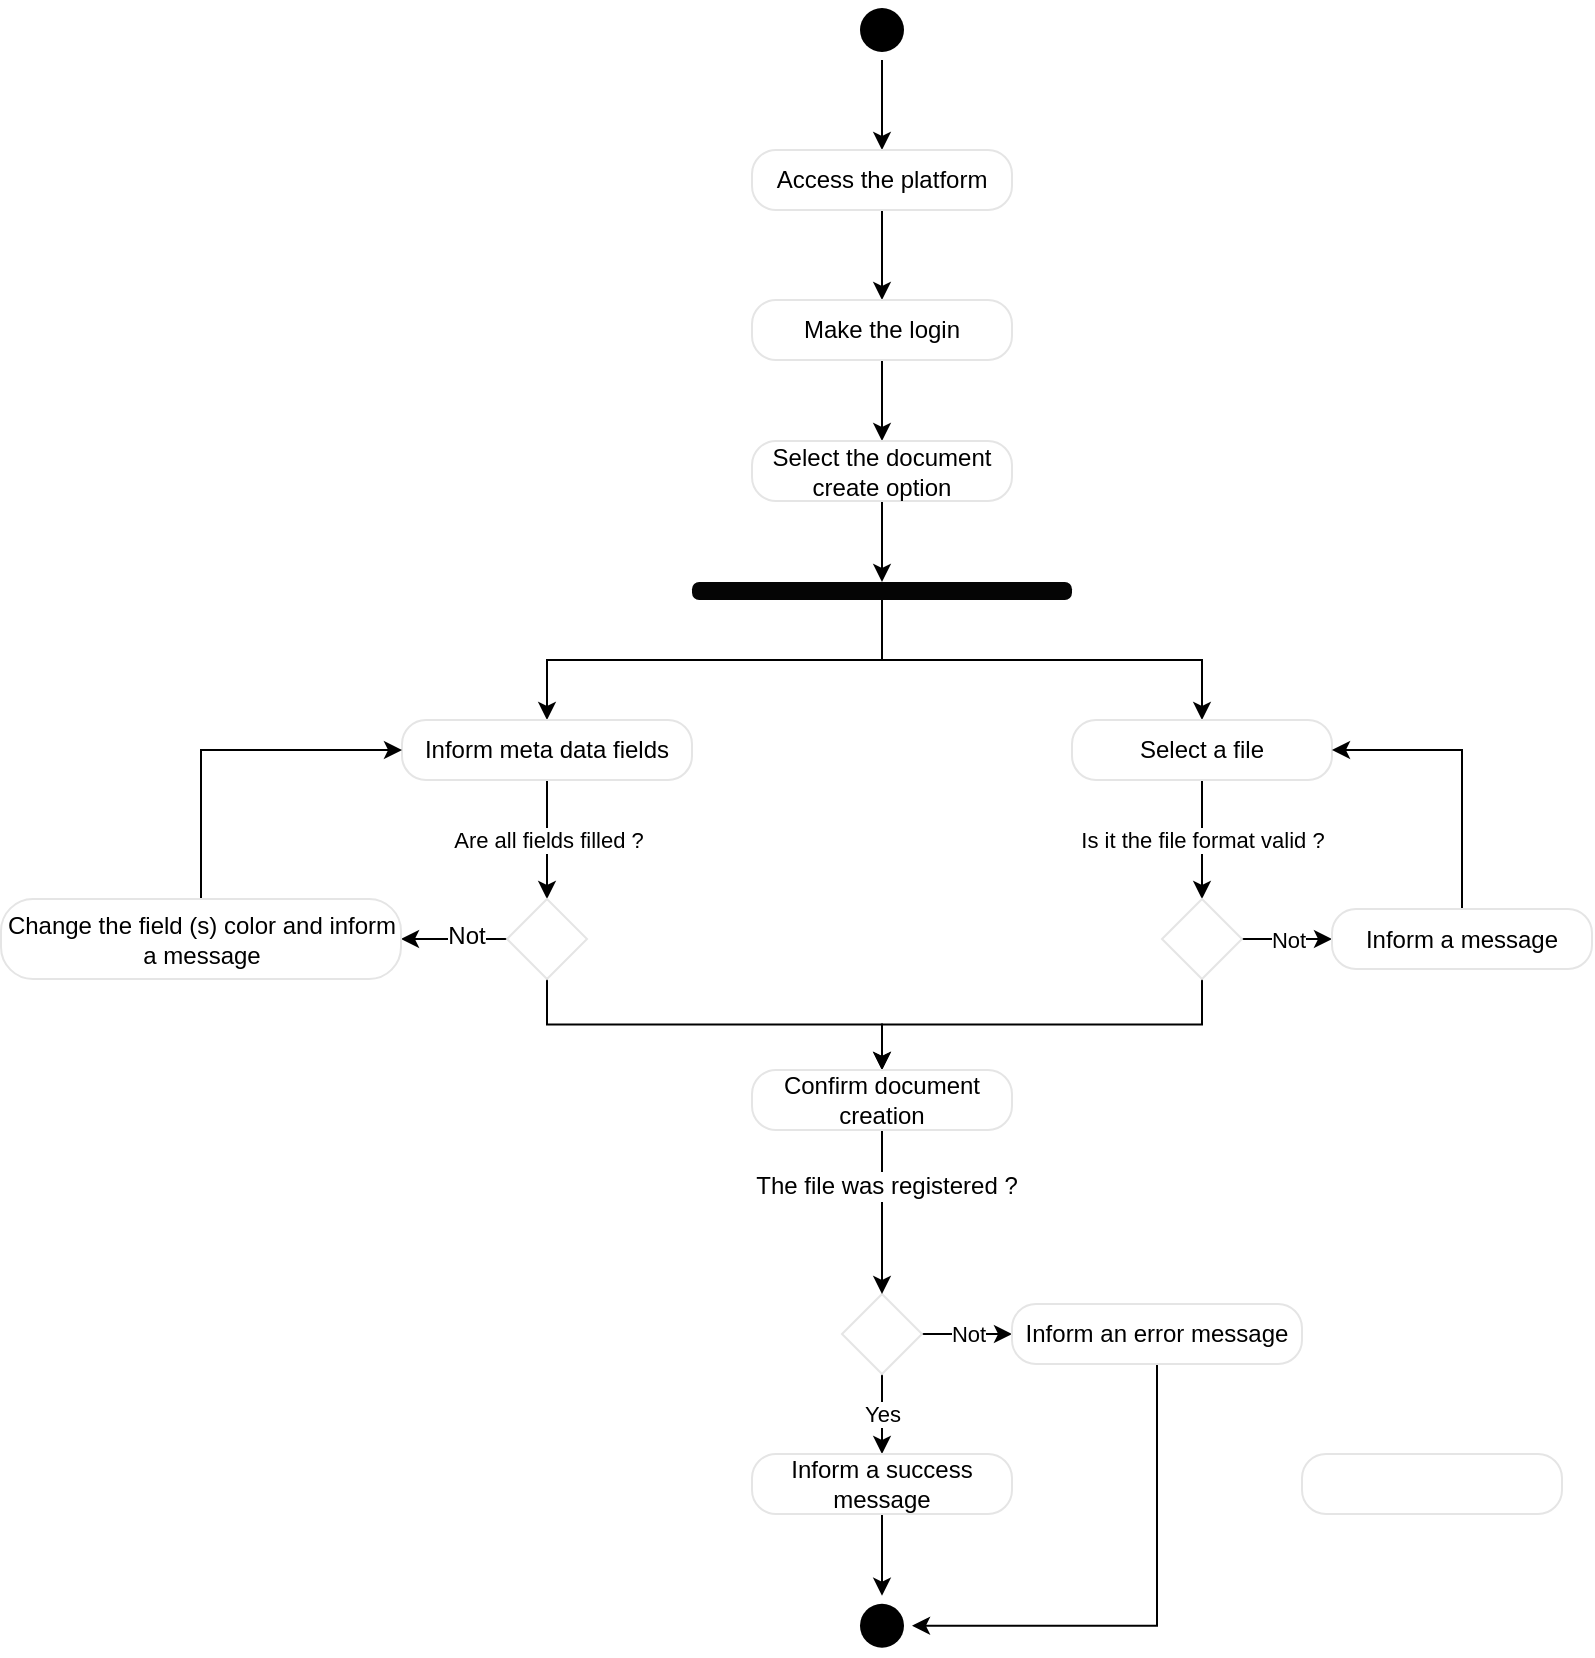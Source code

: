 <mxfile version="10.6.7" type="device"><diagram id="WFpB8vcNrH7p7pJ3ZmiU" name="Page-1"><mxGraphModel dx="2207" dy="559" grid="1" gridSize="10" guides="1" tooltips="1" connect="1" arrows="1" fold="1" page="1" pageScale="1" pageWidth="827" pageHeight="1169" math="0" shadow="0"><root><mxCell id="0"/><mxCell id="1" parent="0"/><mxCell id="CXE8C3VurND8vPaSKY2t-8" style="edgeStyle=orthogonalEdgeStyle;rounded=0;orthogonalLoop=1;jettySize=auto;html=1;exitX=0.5;exitY=1;exitDx=0;exitDy=0;" parent="1" source="CXE8C3VurND8vPaSKY2t-4" target="CXE8C3VurND8vPaSKY2t-6" edge="1"><mxGeometry relative="1" as="geometry"/></mxCell><mxCell id="CXE8C3VurND8vPaSKY2t-4" value="" style="ellipse;html=1;shape=startState;fillColor=#000000;strokeColor=none;" parent="1" vertex="1"><mxGeometry x="325" y="155" width="30" height="30" as="geometry"/></mxCell><mxCell id="CXE8C3VurND8vPaSKY2t-14" style="edgeStyle=orthogonalEdgeStyle;rounded=0;orthogonalLoop=1;jettySize=auto;html=1;" parent="1" source="CXE8C3VurND8vPaSKY2t-6" target="CXE8C3VurND8vPaSKY2t-11" edge="1"><mxGeometry relative="1" as="geometry"/></mxCell><mxCell id="CXE8C3VurND8vPaSKY2t-6" value="Access the platform" style="rounded=1;whiteSpace=wrap;html=1;arcSize=40;fontColor=#000000;fillColor=#FFFFFF;strokeColor=#e5e5e5;" parent="1" vertex="1"><mxGeometry x="275" y="230" width="130" height="30" as="geometry"/></mxCell><mxCell id="CXE8C3VurND8vPaSKY2t-33" style="edgeStyle=orthogonalEdgeStyle;rounded=0;orthogonalLoop=1;jettySize=auto;html=1;exitX=0.5;exitY=1;exitDx=0;exitDy=0;entryX=0.5;entryY=0;entryDx=0;entryDy=0;" parent="1" source="CXE8C3VurND8vPaSKY2t-11" target="CXE8C3VurND8vPaSKY2t-32" edge="1"><mxGeometry relative="1" as="geometry"/></mxCell><mxCell id="CXE8C3VurND8vPaSKY2t-11" value="Make the login&lt;br&gt;" style="rounded=1;whiteSpace=wrap;html=1;arcSize=40;fontColor=#000000;fillColor=#FFFFFF;strokeColor=#e5e5e5;" parent="1" vertex="1"><mxGeometry x="275" y="305" width="130" height="30" as="geometry"/></mxCell><mxCell id="CXE8C3VurND8vPaSKY2t-35" style="edgeStyle=orthogonalEdgeStyle;rounded=0;orthogonalLoop=1;jettySize=auto;html=1;exitX=0.5;exitY=1;exitDx=0;exitDy=0;entryX=0.5;entryY=0;entryDx=0;entryDy=0;" parent="1" source="CXE8C3VurND8vPaSKY2t-32" target="CXE8C3VurND8vPaSKY2t-34" edge="1"><mxGeometry relative="1" as="geometry"/></mxCell><mxCell id="CXE8C3VurND8vPaSKY2t-32" value="Select the document create option&lt;br&gt;" style="rounded=1;whiteSpace=wrap;html=1;arcSize=40;fontColor=#000000;fillColor=#FFFFFF;strokeColor=#e5e5e5;" parent="1" vertex="1"><mxGeometry x="275" y="375.5" width="130" height="30" as="geometry"/></mxCell><mxCell id="CXE8C3VurND8vPaSKY2t-38" style="edgeStyle=orthogonalEdgeStyle;rounded=0;orthogonalLoop=1;jettySize=auto;html=1;" parent="1" source="CXE8C3VurND8vPaSKY2t-34" target="CXE8C3VurND8vPaSKY2t-37" edge="1"><mxGeometry relative="1" as="geometry"/></mxCell><mxCell id="CXE8C3VurND8vPaSKY2t-39" style="edgeStyle=orthogonalEdgeStyle;rounded=0;orthogonalLoop=1;jettySize=auto;html=1;" parent="1" source="CXE8C3VurND8vPaSKY2t-34" target="CXE8C3VurND8vPaSKY2t-36" edge="1"><mxGeometry relative="1" as="geometry"/></mxCell><mxCell id="CXE8C3VurND8vPaSKY2t-34" value="" style="rounded=1;whiteSpace=wrap;html=1;arcSize=40;fontColor=#000000;fillColor=#050505;strokeColor=none;" parent="1" vertex="1"><mxGeometry x="245" y="446" width="190" height="9" as="geometry"/></mxCell><mxCell id="CXE8C3VurND8vPaSKY2t-42" value="Is it the file format valid ?" style="edgeStyle=orthogonalEdgeStyle;rounded=0;orthogonalLoop=1;jettySize=auto;html=1;exitX=0.5;exitY=1;exitDx=0;exitDy=0;entryX=0.5;entryY=0;entryDx=0;entryDy=0;" parent="1" source="CXE8C3VurND8vPaSKY2t-36" target="CXE8C3VurND8vPaSKY2t-40" edge="1"><mxGeometry relative="1" as="geometry"/></mxCell><mxCell id="CXE8C3VurND8vPaSKY2t-36" value="Select a file&lt;br&gt;" style="rounded=1;whiteSpace=wrap;html=1;arcSize=40;fontColor=#000000;fillColor=#FFFFFF;strokeColor=#e5e5e5;" parent="1" vertex="1"><mxGeometry x="435" y="515" width="130" height="30" as="geometry"/></mxCell><mxCell id="CXE8C3VurND8vPaSKY2t-44" value="Are&amp;nbsp;all fields filled ?" style="edgeStyle=orthogonalEdgeStyle;rounded=0;orthogonalLoop=1;jettySize=auto;html=1;entryX=0.5;entryY=0;entryDx=0;entryDy=0;" parent="1" source="CXE8C3VurND8vPaSKY2t-37" target="CXE8C3VurND8vPaSKY2t-41" edge="1"><mxGeometry relative="1" as="geometry"/></mxCell><mxCell id="CXE8C3VurND8vPaSKY2t-37" value="Inform meta data fields&lt;br&gt;" style="rounded=1;whiteSpace=wrap;html=1;arcSize=40;fontColor=#000000;fillColor=#FFFFFF;strokeColor=#e5e5e5;" parent="1" vertex="1"><mxGeometry x="100" y="515" width="145" height="30" as="geometry"/></mxCell><mxCell id="CXE8C3VurND8vPaSKY2t-50" value="Not" style="edgeStyle=orthogonalEdgeStyle;rounded=0;orthogonalLoop=1;jettySize=auto;html=1;exitX=1;exitY=0.5;exitDx=0;exitDy=0;" parent="1" source="CXE8C3VurND8vPaSKY2t-40" target="CXE8C3VurND8vPaSKY2t-49" edge="1"><mxGeometry relative="1" as="geometry"/></mxCell><mxCell id="CXE8C3VurND8vPaSKY2t-62" style="edgeStyle=orthogonalEdgeStyle;rounded=0;orthogonalLoop=1;jettySize=auto;html=1;exitX=0.5;exitY=1;exitDx=0;exitDy=0;entryX=0.5;entryY=0;entryDx=0;entryDy=0;" parent="1" source="CXE8C3VurND8vPaSKY2t-40" target="CXE8C3VurND8vPaSKY2t-60" edge="1"><mxGeometry relative="1" as="geometry"/></mxCell><mxCell id="CXE8C3VurND8vPaSKY2t-40" value="" style="rhombus;whiteSpace=wrap;html=1;strokeColor=#e5e5e5;fillColor=#FFFFFF;" parent="1" vertex="1"><mxGeometry x="480" y="604.5" width="40" height="40" as="geometry"/></mxCell><mxCell id="CXE8C3VurND8vPaSKY2t-53" style="edgeStyle=orthogonalEdgeStyle;rounded=0;orthogonalLoop=1;jettySize=auto;html=1;exitX=0;exitY=0.5;exitDx=0;exitDy=0;entryX=1;entryY=0.5;entryDx=0;entryDy=0;" parent="1" source="CXE8C3VurND8vPaSKY2t-41" target="CXE8C3VurND8vPaSKY2t-52" edge="1"><mxGeometry relative="1" as="geometry"/></mxCell><mxCell id="CXE8C3VurND8vPaSKY2t-56" value="Not" style="text;html=1;resizable=0;points=[];align=center;verticalAlign=middle;labelBackgroundColor=#ffffff;" parent="CXE8C3VurND8vPaSKY2t-53" vertex="1" connectable="0"><mxGeometry x="-0.214" y="-2" relative="1" as="geometry"><mxPoint as="offset"/></mxGeometry></mxCell><mxCell id="CXE8C3VurND8vPaSKY2t-61" style="edgeStyle=orthogonalEdgeStyle;rounded=0;orthogonalLoop=1;jettySize=auto;html=1;exitX=0.5;exitY=1;exitDx=0;exitDy=0;" parent="1" source="CXE8C3VurND8vPaSKY2t-41" target="CXE8C3VurND8vPaSKY2t-60" edge="1"><mxGeometry relative="1" as="geometry"/></mxCell><mxCell id="CXE8C3VurND8vPaSKY2t-41" value="" style="rhombus;whiteSpace=wrap;html=1;strokeColor=#e5e5e5;fillColor=#FFFFFF;" parent="1" vertex="1"><mxGeometry x="152.5" y="604.5" width="40" height="40" as="geometry"/></mxCell><mxCell id="CXE8C3VurND8vPaSKY2t-51" style="edgeStyle=orthogonalEdgeStyle;rounded=0;orthogonalLoop=1;jettySize=auto;html=1;exitX=0.5;exitY=0;exitDx=0;exitDy=0;entryX=1;entryY=0.5;entryDx=0;entryDy=0;" parent="1" source="CXE8C3VurND8vPaSKY2t-49" target="CXE8C3VurND8vPaSKY2t-36" edge="1"><mxGeometry relative="1" as="geometry"/></mxCell><mxCell id="CXE8C3VurND8vPaSKY2t-49" value="Inform a message&lt;br&gt;" style="rounded=1;whiteSpace=wrap;html=1;arcSize=40;fontColor=#000000;fillColor=#FFFFFF;strokeColor=#e5e5e5;" parent="1" vertex="1"><mxGeometry x="565" y="609.5" width="130" height="30" as="geometry"/></mxCell><mxCell id="CXE8C3VurND8vPaSKY2t-55" style="edgeStyle=orthogonalEdgeStyle;rounded=0;orthogonalLoop=1;jettySize=auto;html=1;exitX=0.5;exitY=0;exitDx=0;exitDy=0;entryX=0;entryY=0.5;entryDx=0;entryDy=0;" parent="1" source="CXE8C3VurND8vPaSKY2t-52" target="CXE8C3VurND8vPaSKY2t-37" edge="1"><mxGeometry relative="1" as="geometry"/></mxCell><mxCell id="CXE8C3VurND8vPaSKY2t-52" value="Change the field (s) color and inform a message&lt;br&gt;" style="rounded=1;whiteSpace=wrap;html=1;arcSize=40;fontColor=#000000;fillColor=#FFFFFF;strokeColor=#e5e5e5;" parent="1" vertex="1"><mxGeometry x="-100.5" y="604.5" width="200" height="40" as="geometry"/></mxCell><mxCell id="CXE8C3VurND8vPaSKY2t-70" value="Yes" style="edgeStyle=orthogonalEdgeStyle;rounded=0;orthogonalLoop=1;jettySize=auto;html=1;exitX=0.5;exitY=1;exitDx=0;exitDy=0;" parent="1" source="CXE8C3VurND8vPaSKY2t-57" target="CXE8C3VurND8vPaSKY2t-66" edge="1"><mxGeometry relative="1" as="geometry"/></mxCell><mxCell id="CXE8C3VurND8vPaSKY2t-73" value="Not" style="edgeStyle=orthogonalEdgeStyle;rounded=0;orthogonalLoop=1;jettySize=auto;html=1;exitX=1;exitY=0.5;exitDx=0;exitDy=0;" parent="1" source="CXE8C3VurND8vPaSKY2t-57" target="CXE8C3VurND8vPaSKY2t-72" edge="1"><mxGeometry relative="1" as="geometry"/></mxCell><mxCell id="CXE8C3VurND8vPaSKY2t-57" value="" style="rhombus;whiteSpace=wrap;html=1;strokeColor=#e5e5e5;fillColor=#FFFFFF;" parent="1" vertex="1"><mxGeometry x="320" y="802" width="40" height="40" as="geometry"/></mxCell><mxCell id="CXE8C3VurND8vPaSKY2t-63" style="edgeStyle=orthogonalEdgeStyle;rounded=0;orthogonalLoop=1;jettySize=auto;html=1;exitX=0.5;exitY=1;exitDx=0;exitDy=0;entryX=0.5;entryY=0;entryDx=0;entryDy=0;" parent="1" source="CXE8C3VurND8vPaSKY2t-60" target="CXE8C3VurND8vPaSKY2t-57" edge="1"><mxGeometry relative="1" as="geometry"/></mxCell><mxCell id="CXE8C3VurND8vPaSKY2t-64" value="The file was registered ?" style="text;html=1;resizable=0;points=[];align=center;verticalAlign=middle;labelBackgroundColor=#ffffff;" parent="CXE8C3VurND8vPaSKY2t-63" vertex="1" connectable="0"><mxGeometry x="-0.328" y="2" relative="1" as="geometry"><mxPoint as="offset"/></mxGeometry></mxCell><mxCell id="CXE8C3VurND8vPaSKY2t-60" value="Confirm document creation&lt;br&gt;" style="rounded=1;whiteSpace=wrap;html=1;arcSize=40;fontColor=#000000;fillColor=#FFFFFF;strokeColor=#e5e5e5;" parent="1" vertex="1"><mxGeometry x="275" y="690" width="130" height="30" as="geometry"/></mxCell><mxCell id="CXE8C3VurND8vPaSKY2t-71" style="edgeStyle=orthogonalEdgeStyle;rounded=0;orthogonalLoop=1;jettySize=auto;html=1;exitX=0.5;exitY=1;exitDx=0;exitDy=0;" parent="1" source="CXE8C3VurND8vPaSKY2t-66" target="CXE8C3VurND8vPaSKY2t-68" edge="1"><mxGeometry relative="1" as="geometry"/></mxCell><mxCell id="CXE8C3VurND8vPaSKY2t-66" value="Inform a success message&lt;br&gt;" style="rounded=1;whiteSpace=wrap;html=1;arcSize=40;fontColor=#000000;fillColor=#FFFFFF;strokeColor=#e5e5e5;" parent="1" vertex="1"><mxGeometry x="275" y="882" width="130" height="30" as="geometry"/></mxCell><mxCell id="CXE8C3VurND8vPaSKY2t-68" value="" style="ellipse;html=1;shape=startState;fillColor=#000000;strokeColor=none;" parent="1" vertex="1"><mxGeometry x="325" y="952.862" width="30" height="30" as="geometry"/></mxCell><mxCell id="1YsZ7oUOaUaqkAtCSD-Z-5" style="edgeStyle=orthogonalEdgeStyle;rounded=0;orthogonalLoop=1;jettySize=auto;html=1;exitX=0.5;exitY=1;exitDx=0;exitDy=0;entryX=1;entryY=0.5;entryDx=0;entryDy=0;" edge="1" parent="1" source="CXE8C3VurND8vPaSKY2t-72" target="CXE8C3VurND8vPaSKY2t-68"><mxGeometry relative="1" as="geometry"/></mxCell><mxCell id="CXE8C3VurND8vPaSKY2t-72" value="Inform an error message&lt;br&gt;" style="rounded=1;whiteSpace=wrap;html=1;arcSize=40;fontColor=#000000;fillColor=#FFFFFF;strokeColor=#e5e5e5;" parent="1" vertex="1"><mxGeometry x="405" y="807" width="145" height="30" as="geometry"/></mxCell><mxCell id="CXE8C3VurND8vPaSKY2t-85" value="" style="rounded=1;whiteSpace=wrap;html=1;arcSize=40;fontColor=#000000;fillColor=#FFFFFF;strokeColor=#e5e5e5;" parent="1" vertex="1"><mxGeometry x="550" y="882" width="130" height="30" as="geometry"/></mxCell></root></mxGraphModel></diagram></mxfile>